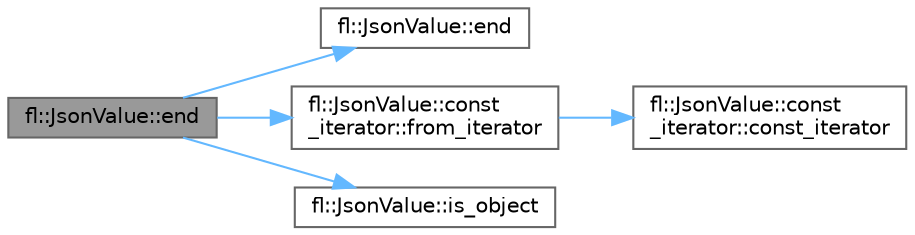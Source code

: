 digraph "fl::JsonValue::end"
{
 // INTERACTIVE_SVG=YES
 // LATEX_PDF_SIZE
  bgcolor="transparent";
  edge [fontname=Helvetica,fontsize=10,labelfontname=Helvetica,labelfontsize=10];
  node [fontname=Helvetica,fontsize=10,shape=box,height=0.2,width=0.4];
  rankdir="LR";
  Node1 [id="Node000001",label="fl::JsonValue::end",height=0.2,width=0.4,color="gray40", fillcolor="grey60", style="filled", fontcolor="black",tooltip=" "];
  Node1 -> Node2 [id="edge1_Node000001_Node000002",color="steelblue1",style="solid",tooltip=" "];
  Node2 [id="Node000002",label="fl::JsonValue::end",height=0.2,width=0.4,color="grey40", fillcolor="white", style="filled",URL="$da/dd6/structfl_1_1_json_value_a722a4dff148cde306257eb1fdf2f626f.html#a722a4dff148cde306257eb1fdf2f626f",tooltip=" "];
  Node1 -> Node3 [id="edge2_Node000001_Node000003",color="steelblue1",style="solid",tooltip=" "];
  Node3 [id="Node000003",label="fl::JsonValue::const\l_iterator::from_iterator",height=0.2,width=0.4,color="grey40", fillcolor="white", style="filled",URL="$d3/d72/classfl_1_1_json_value_1_1const__iterator_aa7f61505829d23df8d6f8368c70d8b27.html#aa7f61505829d23df8d6f8368c70d8b27",tooltip=" "];
  Node3 -> Node4 [id="edge3_Node000003_Node000004",color="steelblue1",style="solid",tooltip=" "];
  Node4 [id="Node000004",label="fl::JsonValue::const\l_iterator::const_iterator",height=0.2,width=0.4,color="grey40", fillcolor="white", style="filled",URL="$d3/d72/classfl_1_1_json_value_1_1const__iterator_ac6ee920e48020ffd0d53b05efed7dfc8.html#ac6ee920e48020ffd0d53b05efed7dfc8",tooltip=" "];
  Node1 -> Node5 [id="edge4_Node000001_Node000005",color="steelblue1",style="solid",tooltip=" "];
  Node5 [id="Node000005",label="fl::JsonValue::is_object",height=0.2,width=0.4,color="grey40", fillcolor="white", style="filled",URL="$da/dd6/structfl_1_1_json_value_a26833d02ca199f2587be21f59a776c0d.html#a26833d02ca199f2587be21f59a776c0d",tooltip=" "];
}
